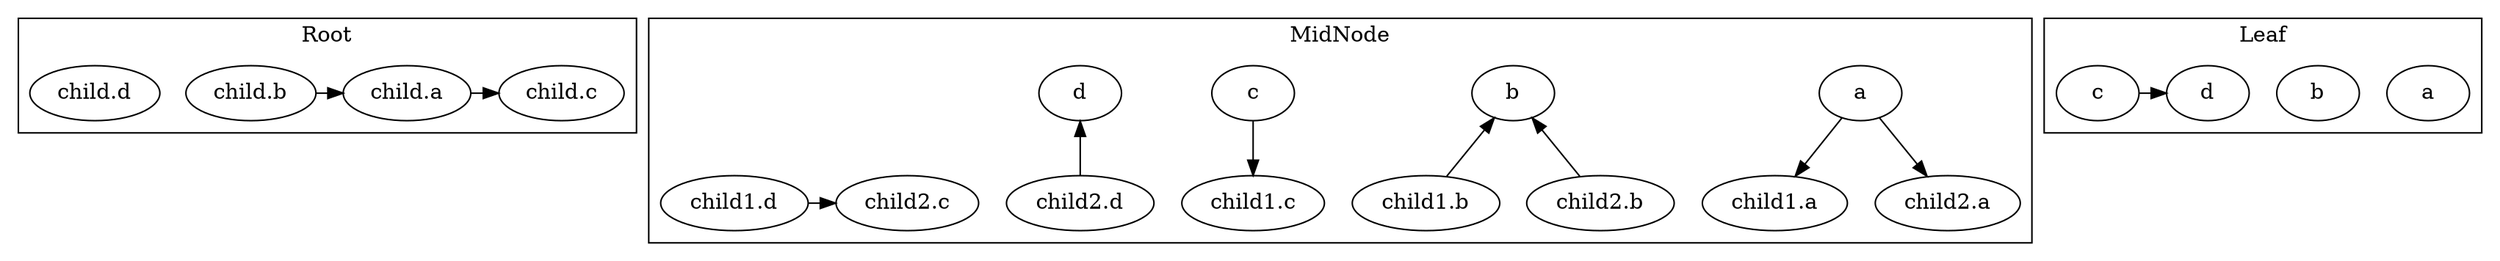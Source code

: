 
digraph G {
     subgraph cluster_0 {
         label = "Root";
         subgraph {
             rank=same;
             Root_child_a[label="child.a"];
             Root_child_b[label="child.b"];
             Root_child_c[label="child.c"];
             Root_child_d[label="child.d"];
         }

         Root_child_b -> Root_child_a;
         Root_child_a -> Root_child_c;
         Root_child_d;
     }

     subgraph cluster_1 {
         label="MidNode";
         subgraph {
             rank=same;
             Midnode_a[label="a"];
             Midnode_b[label="b"];
             Midnode_c[label="c"];
             Midnode_d[label="d"];
         }

         subgraph{
             rank=same;
             Midnode_child1_a[label="child1.a"];
             Midnode_child1_b[label="child1.b"];
             Midnode_child1_c[label="child1.c"];
             Midnode_child1_d[label="child1.d"];

             Midnode_child2_a[label="child2.a"];
             Midnode_child2_b[label="child2.b"];
             Midnode_child2_c[label="child2.c"];
             Midnode_child2_d[label="child2.d"];
         }

         Midnode_a -> Midnode_child1_a;
         Midnode_a -> Midnode_child2_a;

         Midnode_child1_b -> Midnode_b;
         Midnode_child2_b -> Midnode_b;

         Midnode_c -> Midnode_child1_c;
         Midnode_child1_d -> Midnode_child2_c;
         Midnode_child2_d -> Midnode_d;
     }

     subgraph cluster_2 {
         label = "Leaf";
         subgraph {
             rank=same;
             Leaf_a[label="a"];
             Leaf_b[label="b"];
             Leaf_c[label="c"];
             Leaf_d[label="d"];
         }

         Leaf_a;
         Leaf_b;
         Leaf_c -> Leaf_d;
     }
}
